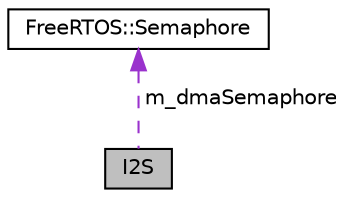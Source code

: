digraph "I2S"
{
  edge [fontname="Helvetica",fontsize="10",labelfontname="Helvetica",labelfontsize="10"];
  node [fontname="Helvetica",fontsize="10",shape=record];
  Node1 [label="I2S",height=0.2,width=0.4,color="black", fillcolor="grey75", style="filled", fontcolor="black"];
  Node2 -> Node1 [dir="back",color="darkorchid3",fontsize="10",style="dashed",label=" m_dmaSemaphore" ,fontname="Helvetica"];
  Node2 [label="FreeRTOS::Semaphore",height=0.2,width=0.4,color="black", fillcolor="white", style="filled",URL="$class_free_r_t_o_s_1_1_semaphore.html"];
}
